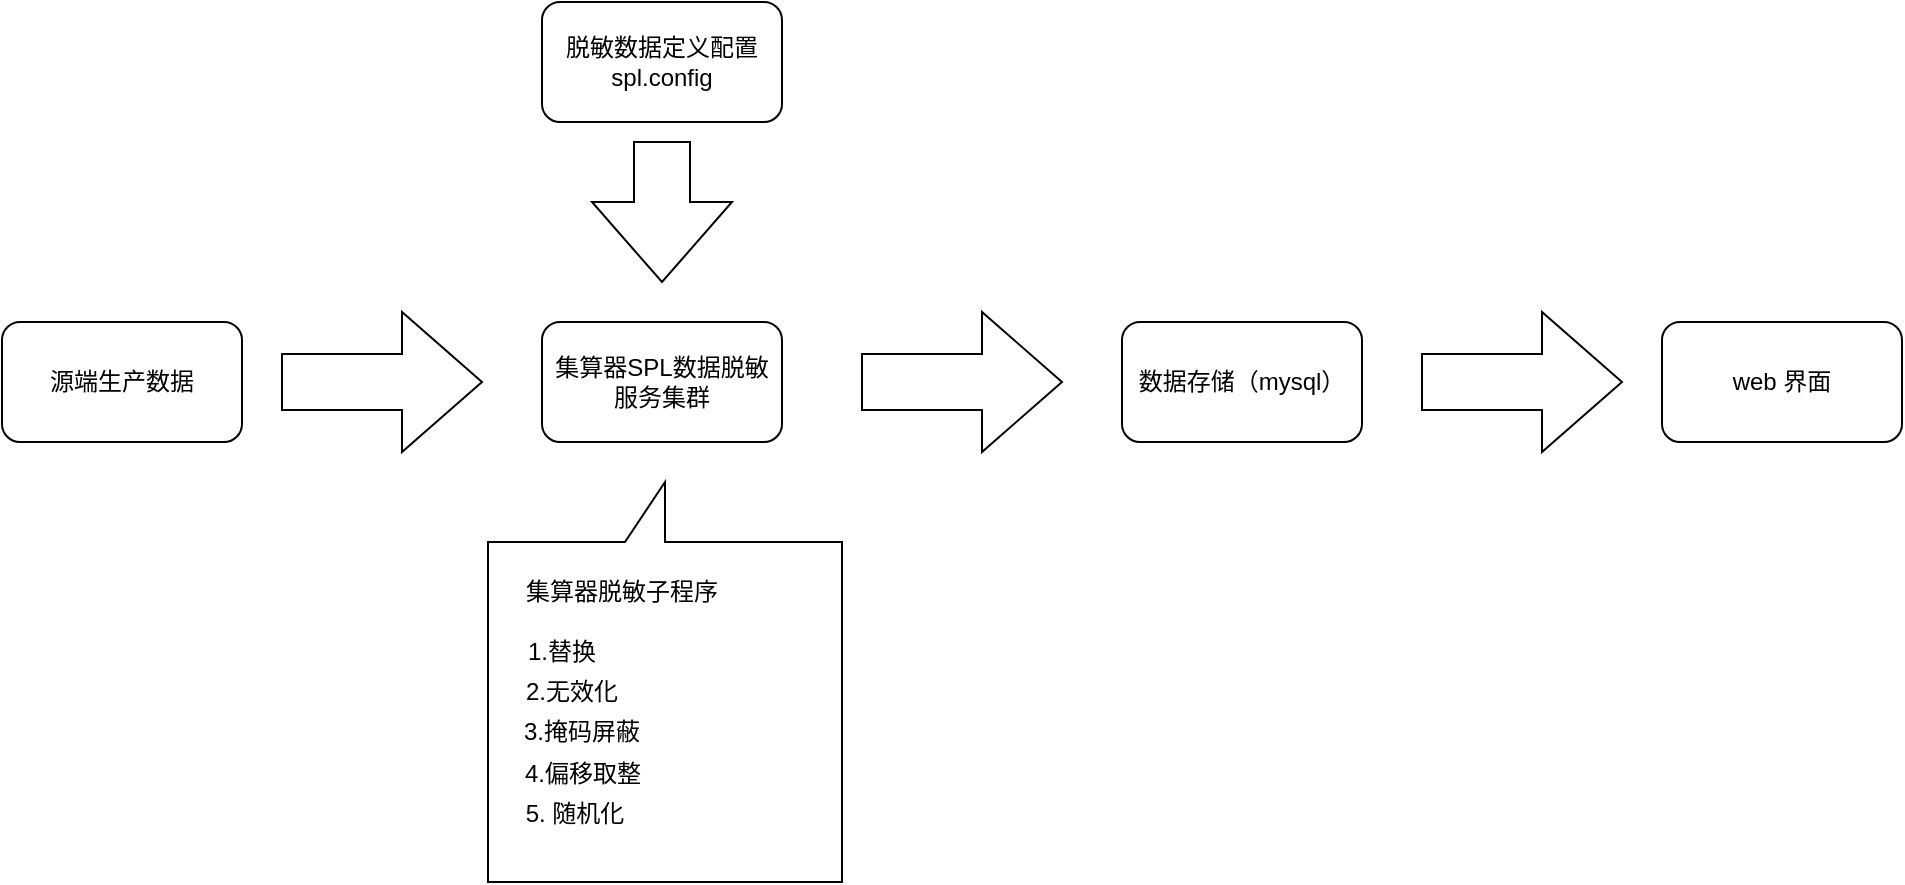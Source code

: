 <mxfile version="14.8.6" type="github"><diagram id="0Lv9hc-u3zuG_VMKUSgE" name="Page-1"><mxGraphModel dx="2066" dy="1128" grid="1" gridSize="10" guides="1" tooltips="1" connect="1" arrows="1" fold="1" page="1" pageScale="1" pageWidth="827" pageHeight="1169" math="0" shadow="0"><root><mxCell id="0"/><mxCell id="1" parent="0"/><mxCell id="Z-UO77lpU0Kuy55eKxvu-1" value="源端生产数据" style="rounded=1;whiteSpace=wrap;html=1;" vertex="1" parent="1"><mxGeometry x="30" y="300" width="120" height="60" as="geometry"/></mxCell><mxCell id="Z-UO77lpU0Kuy55eKxvu-2" value="" style="html=1;shadow=0;dashed=0;align=center;verticalAlign=middle;shape=mxgraph.arrows2.arrow;dy=0.6;dx=40;notch=0;" vertex="1" parent="1"><mxGeometry x="170" y="295" width="100" height="70" as="geometry"/></mxCell><mxCell id="Z-UO77lpU0Kuy55eKxvu-3" value="集算器SPL数据脱敏&lt;br&gt;服务集群" style="rounded=1;whiteSpace=wrap;html=1;" vertex="1" parent="1"><mxGeometry x="300" y="300" width="120" height="60" as="geometry"/></mxCell><mxCell id="Z-UO77lpU0Kuy55eKxvu-4" value="" style="html=1;shadow=0;dashed=0;align=center;verticalAlign=middle;shape=mxgraph.arrows2.arrow;dy=0.6;dx=40;notch=0;" vertex="1" parent="1"><mxGeometry x="460" y="295" width="100" height="70" as="geometry"/></mxCell><mxCell id="Z-UO77lpU0Kuy55eKxvu-5" value="数据存储（mysql）" style="rounded=1;whiteSpace=wrap;html=1;" vertex="1" parent="1"><mxGeometry x="590" y="300" width="120" height="60" as="geometry"/></mxCell><mxCell id="Z-UO77lpU0Kuy55eKxvu-6" value="web 界面" style="rounded=1;whiteSpace=wrap;html=1;" vertex="1" parent="1"><mxGeometry x="860" y="300" width="120" height="60" as="geometry"/></mxCell><mxCell id="Z-UO77lpU0Kuy55eKxvu-7" value="" style="html=1;shadow=0;dashed=0;align=center;verticalAlign=middle;shape=mxgraph.arrows2.arrow;dy=0.6;dx=40;notch=0;" vertex="1" parent="1"><mxGeometry x="740" y="295" width="100" height="70" as="geometry"/></mxCell><mxCell id="Z-UO77lpU0Kuy55eKxvu-8" value="脱敏数据定义配置&lt;br&gt;spl.config" style="rounded=1;whiteSpace=wrap;html=1;" vertex="1" parent="1"><mxGeometry x="300" y="140" width="120" height="60" as="geometry"/></mxCell><mxCell id="Z-UO77lpU0Kuy55eKxvu-9" value="" style="html=1;shadow=0;dashed=0;align=center;verticalAlign=middle;shape=mxgraph.arrows2.arrow;dy=0.6;dx=40;direction=south;notch=0;" vertex="1" parent="1"><mxGeometry x="325" y="210" width="70" height="70" as="geometry"/></mxCell><mxCell id="Z-UO77lpU0Kuy55eKxvu-10" value="" style="shape=callout;whiteSpace=wrap;html=1;perimeter=calloutPerimeter;rotation=-180;" vertex="1" parent="1"><mxGeometry x="273" y="380" width="177" height="200" as="geometry"/></mxCell><mxCell id="Z-UO77lpU0Kuy55eKxvu-12" value="集算器脱敏子程序" style="text;html=1;strokeColor=none;fillColor=none;align=center;verticalAlign=middle;whiteSpace=wrap;rounded=0;" vertex="1" parent="1"><mxGeometry x="285" y="420" width="110" height="30" as="geometry"/></mxCell><mxCell id="Z-UO77lpU0Kuy55eKxvu-14" value="1.替换" style="text;html=1;strokeColor=none;fillColor=none;align=center;verticalAlign=middle;whiteSpace=wrap;rounded=0;" vertex="1" parent="1"><mxGeometry x="290" y="455" width="40" height="20" as="geometry"/></mxCell><mxCell id="Z-UO77lpU0Kuy55eKxvu-15" value="2.无效化" style="text;html=1;strokeColor=none;fillColor=none;align=center;verticalAlign=middle;whiteSpace=wrap;rounded=0;" vertex="1" parent="1"><mxGeometry x="290" y="475" width="50" height="20" as="geometry"/></mxCell><mxCell id="Z-UO77lpU0Kuy55eKxvu-16" value="3.掩码屏蔽" style="text;html=1;strokeColor=none;fillColor=none;align=center;verticalAlign=middle;whiteSpace=wrap;rounded=0;" vertex="1" parent="1"><mxGeometry x="290" y="495" width="60" height="20" as="geometry"/></mxCell><mxCell id="Z-UO77lpU0Kuy55eKxvu-17" value="4.偏移取整" style="text;html=1;strokeColor=none;fillColor=none;align=center;verticalAlign=middle;whiteSpace=wrap;rounded=0;" vertex="1" parent="1"><mxGeometry x="283" y="516" width="75" height="20" as="geometry"/></mxCell><mxCell id="Z-UO77lpU0Kuy55eKxvu-20" value="5. 随机化" style="text;html=1;strokeColor=none;fillColor=none;align=center;verticalAlign=middle;whiteSpace=wrap;rounded=0;" vertex="1" parent="1"><mxGeometry x="278.5" y="536" width="75" height="20" as="geometry"/></mxCell></root></mxGraphModel></diagram></mxfile>
